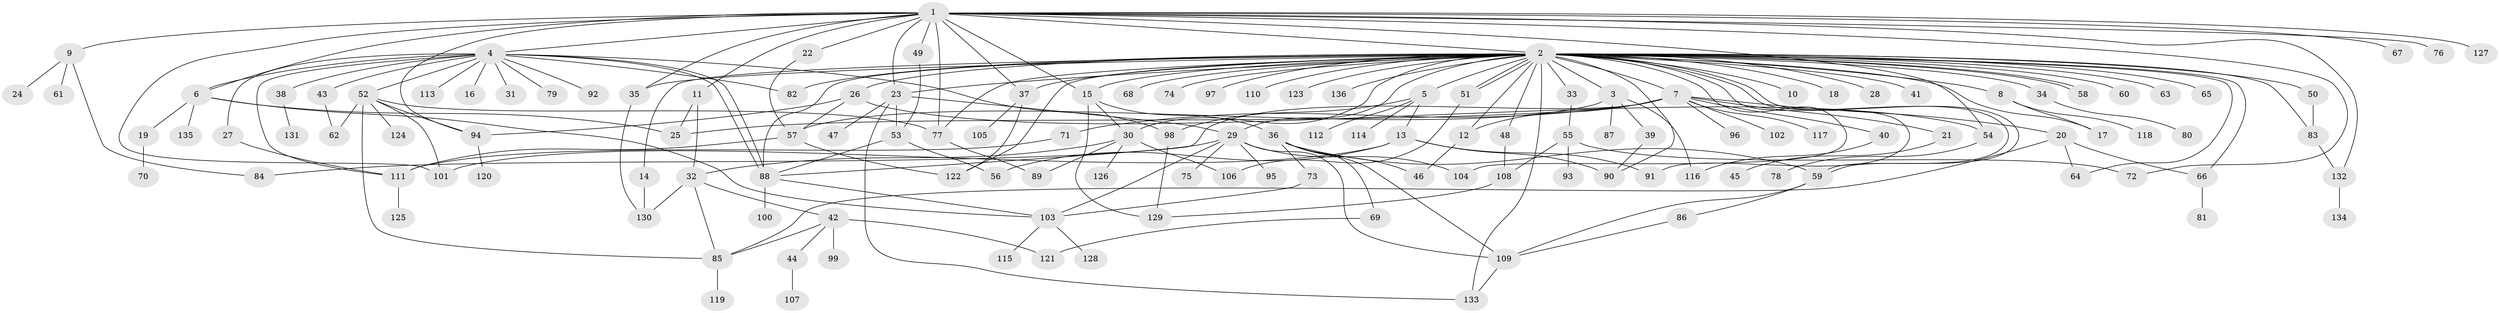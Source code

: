 // Generated by graph-tools (version 1.1) at 2025/25/03/09/25 03:25:56]
// undirected, 136 vertices, 205 edges
graph export_dot {
graph [start="1"]
  node [color=gray90,style=filled];
  1;
  2;
  3;
  4;
  5;
  6;
  7;
  8;
  9;
  10;
  11;
  12;
  13;
  14;
  15;
  16;
  17;
  18;
  19;
  20;
  21;
  22;
  23;
  24;
  25;
  26;
  27;
  28;
  29;
  30;
  31;
  32;
  33;
  34;
  35;
  36;
  37;
  38;
  39;
  40;
  41;
  42;
  43;
  44;
  45;
  46;
  47;
  48;
  49;
  50;
  51;
  52;
  53;
  54;
  55;
  56;
  57;
  58;
  59;
  60;
  61;
  62;
  63;
  64;
  65;
  66;
  67;
  68;
  69;
  70;
  71;
  72;
  73;
  74;
  75;
  76;
  77;
  78;
  79;
  80;
  81;
  82;
  83;
  84;
  85;
  86;
  87;
  88;
  89;
  90;
  91;
  92;
  93;
  94;
  95;
  96;
  97;
  98;
  99;
  100;
  101;
  102;
  103;
  104;
  105;
  106;
  107;
  108;
  109;
  110;
  111;
  112;
  113;
  114;
  115;
  116;
  117;
  118;
  119;
  120;
  121;
  122;
  123;
  124;
  125;
  126;
  127;
  128;
  129;
  130;
  131;
  132;
  133;
  134;
  135;
  136;
  1 -- 2;
  1 -- 4;
  1 -- 6;
  1 -- 9;
  1 -- 11;
  1 -- 15;
  1 -- 22;
  1 -- 23;
  1 -- 35;
  1 -- 37;
  1 -- 49;
  1 -- 54;
  1 -- 67;
  1 -- 72;
  1 -- 76;
  1 -- 77;
  1 -- 94;
  1 -- 101;
  1 -- 127;
  1 -- 132;
  2 -- 3;
  2 -- 5;
  2 -- 7;
  2 -- 8;
  2 -- 10;
  2 -- 12;
  2 -- 14;
  2 -- 15;
  2 -- 17;
  2 -- 18;
  2 -- 23;
  2 -- 26;
  2 -- 28;
  2 -- 29;
  2 -- 30;
  2 -- 33;
  2 -- 34;
  2 -- 35;
  2 -- 37;
  2 -- 41;
  2 -- 48;
  2 -- 50;
  2 -- 51;
  2 -- 51;
  2 -- 58;
  2 -- 58;
  2 -- 59;
  2 -- 59;
  2 -- 60;
  2 -- 63;
  2 -- 64;
  2 -- 65;
  2 -- 66;
  2 -- 68;
  2 -- 74;
  2 -- 77;
  2 -- 82;
  2 -- 83;
  2 -- 88;
  2 -- 90;
  2 -- 91;
  2 -- 97;
  2 -- 104;
  2 -- 110;
  2 -- 122;
  2 -- 123;
  2 -- 133;
  2 -- 136;
  3 -- 39;
  3 -- 57;
  3 -- 87;
  3 -- 116;
  4 -- 6;
  4 -- 16;
  4 -- 27;
  4 -- 31;
  4 -- 38;
  4 -- 43;
  4 -- 52;
  4 -- 79;
  4 -- 82;
  4 -- 88;
  4 -- 88;
  4 -- 92;
  4 -- 98;
  4 -- 111;
  4 -- 113;
  5 -- 13;
  5 -- 98;
  5 -- 112;
  5 -- 114;
  6 -- 19;
  6 -- 25;
  6 -- 103;
  6 -- 135;
  7 -- 12;
  7 -- 20;
  7 -- 21;
  7 -- 25;
  7 -- 40;
  7 -- 71;
  7 -- 88;
  7 -- 96;
  7 -- 102;
  7 -- 117;
  8 -- 17;
  8 -- 118;
  9 -- 24;
  9 -- 61;
  9 -- 84;
  11 -- 25;
  11 -- 32;
  12 -- 46;
  13 -- 56;
  13 -- 90;
  13 -- 91;
  13 -- 101;
  14 -- 130;
  15 -- 30;
  15 -- 36;
  15 -- 129;
  19 -- 70;
  20 -- 64;
  20 -- 66;
  20 -- 85;
  21 -- 45;
  22 -- 57;
  23 -- 29;
  23 -- 47;
  23 -- 53;
  23 -- 133;
  26 -- 54;
  26 -- 57;
  26 -- 94;
  27 -- 111;
  29 -- 75;
  29 -- 84;
  29 -- 95;
  29 -- 103;
  29 -- 104;
  29 -- 109;
  30 -- 32;
  30 -- 89;
  30 -- 106;
  30 -- 126;
  32 -- 42;
  32 -- 85;
  32 -- 130;
  33 -- 55;
  34 -- 80;
  35 -- 130;
  36 -- 46;
  36 -- 59;
  36 -- 69;
  36 -- 73;
  36 -- 109;
  37 -- 105;
  37 -- 122;
  38 -- 131;
  39 -- 90;
  40 -- 116;
  42 -- 44;
  42 -- 85;
  42 -- 99;
  42 -- 121;
  43 -- 62;
  44 -- 107;
  48 -- 108;
  49 -- 53;
  50 -- 83;
  51 -- 106;
  52 -- 62;
  52 -- 77;
  52 -- 85;
  52 -- 94;
  52 -- 101;
  52 -- 124;
  53 -- 56;
  53 -- 88;
  54 -- 78;
  55 -- 72;
  55 -- 93;
  55 -- 108;
  57 -- 111;
  57 -- 122;
  59 -- 86;
  59 -- 109;
  66 -- 81;
  69 -- 121;
  71 -- 111;
  73 -- 103;
  77 -- 89;
  83 -- 132;
  85 -- 119;
  86 -- 109;
  88 -- 100;
  88 -- 103;
  94 -- 120;
  98 -- 129;
  103 -- 115;
  103 -- 128;
  108 -- 129;
  109 -- 133;
  111 -- 125;
  132 -- 134;
}
